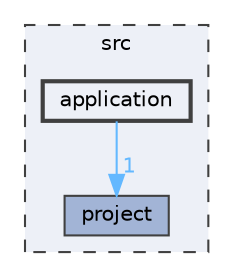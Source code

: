 digraph "C:/Dev/Techstorm-v5/src/application"
{
 // LATEX_PDF_SIZE
  bgcolor="transparent";
  edge [fontname=Helvetica,fontsize=10,labelfontname=Helvetica,labelfontsize=10];
  node [fontname=Helvetica,fontsize=10,shape=box,height=0.2,width=0.4];
  compound=true
  subgraph clusterdir_68267d1309a1af8e8297ef4c3efbcdba {
    graph [ bgcolor="#edf0f7", pencolor="grey25", label="src", fontname=Helvetica,fontsize=10 style="filled,dashed", URL="dir_68267d1309a1af8e8297ef4c3efbcdba.html",tooltip=""]
  dir_00f0a3b1654669903f8939607e046ce9 [label="project", fillcolor="#a2b4d6", color="grey25", style="filled", URL="dir_00f0a3b1654669903f8939607e046ce9.html",tooltip=""];
  dir_844f6ab5c2ae79211596f3dcdd81adb7 [label="application", fillcolor="#edf0f7", color="grey25", style="filled,bold", URL="dir_844f6ab5c2ae79211596f3dcdd81adb7.html",tooltip=""];
  }
  dir_844f6ab5c2ae79211596f3dcdd81adb7->dir_00f0a3b1654669903f8939607e046ce9 [headlabel="1", labeldistance=1.5 headhref="dir_000000_000010.html" href="dir_000000_000010.html" color="steelblue1" fontcolor="steelblue1"];
}
